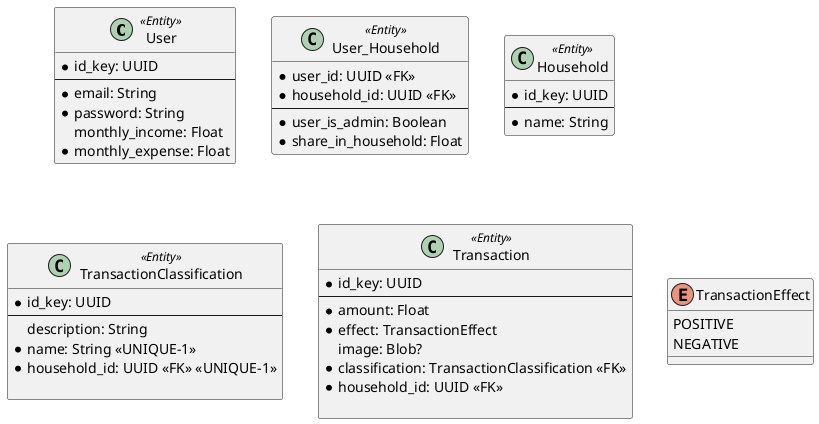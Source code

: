 @startuml

class User <<Entity>> {
    *id_key: UUID
    --
    *email: String
    *password: String
    monthly_income: Float
    *monthly_expense: Float
}

class User_Household <<Entity>>{
    *user_id: UUID <<FK>>
    *household_id: UUID <<FK>>
    --
    *user_is_admin: Boolean
    *share_in_household: Float
}

class Household <<Entity>>{
    *id_key: UUID
    --
    *name: String
}

class TransactionClassification <<Entity>>{
    * id_key: UUID
    --
    description: String
    *name: String <<UNIQUE-1>>
    *household_id: UUID <<FK>> <<UNIQUE-1>>

}

class Transaction <<Entity>>{
    *id_key: UUID
    --
    *amount: Float
    *effect: TransactionEffect
    image: Blob?
    *classification: TransactionClassification <<FK>>
    *household_id: UUID <<FK>>

}

enum TransactionEffect {
    POSITIVE
    NEGATIVE
}

@enduml